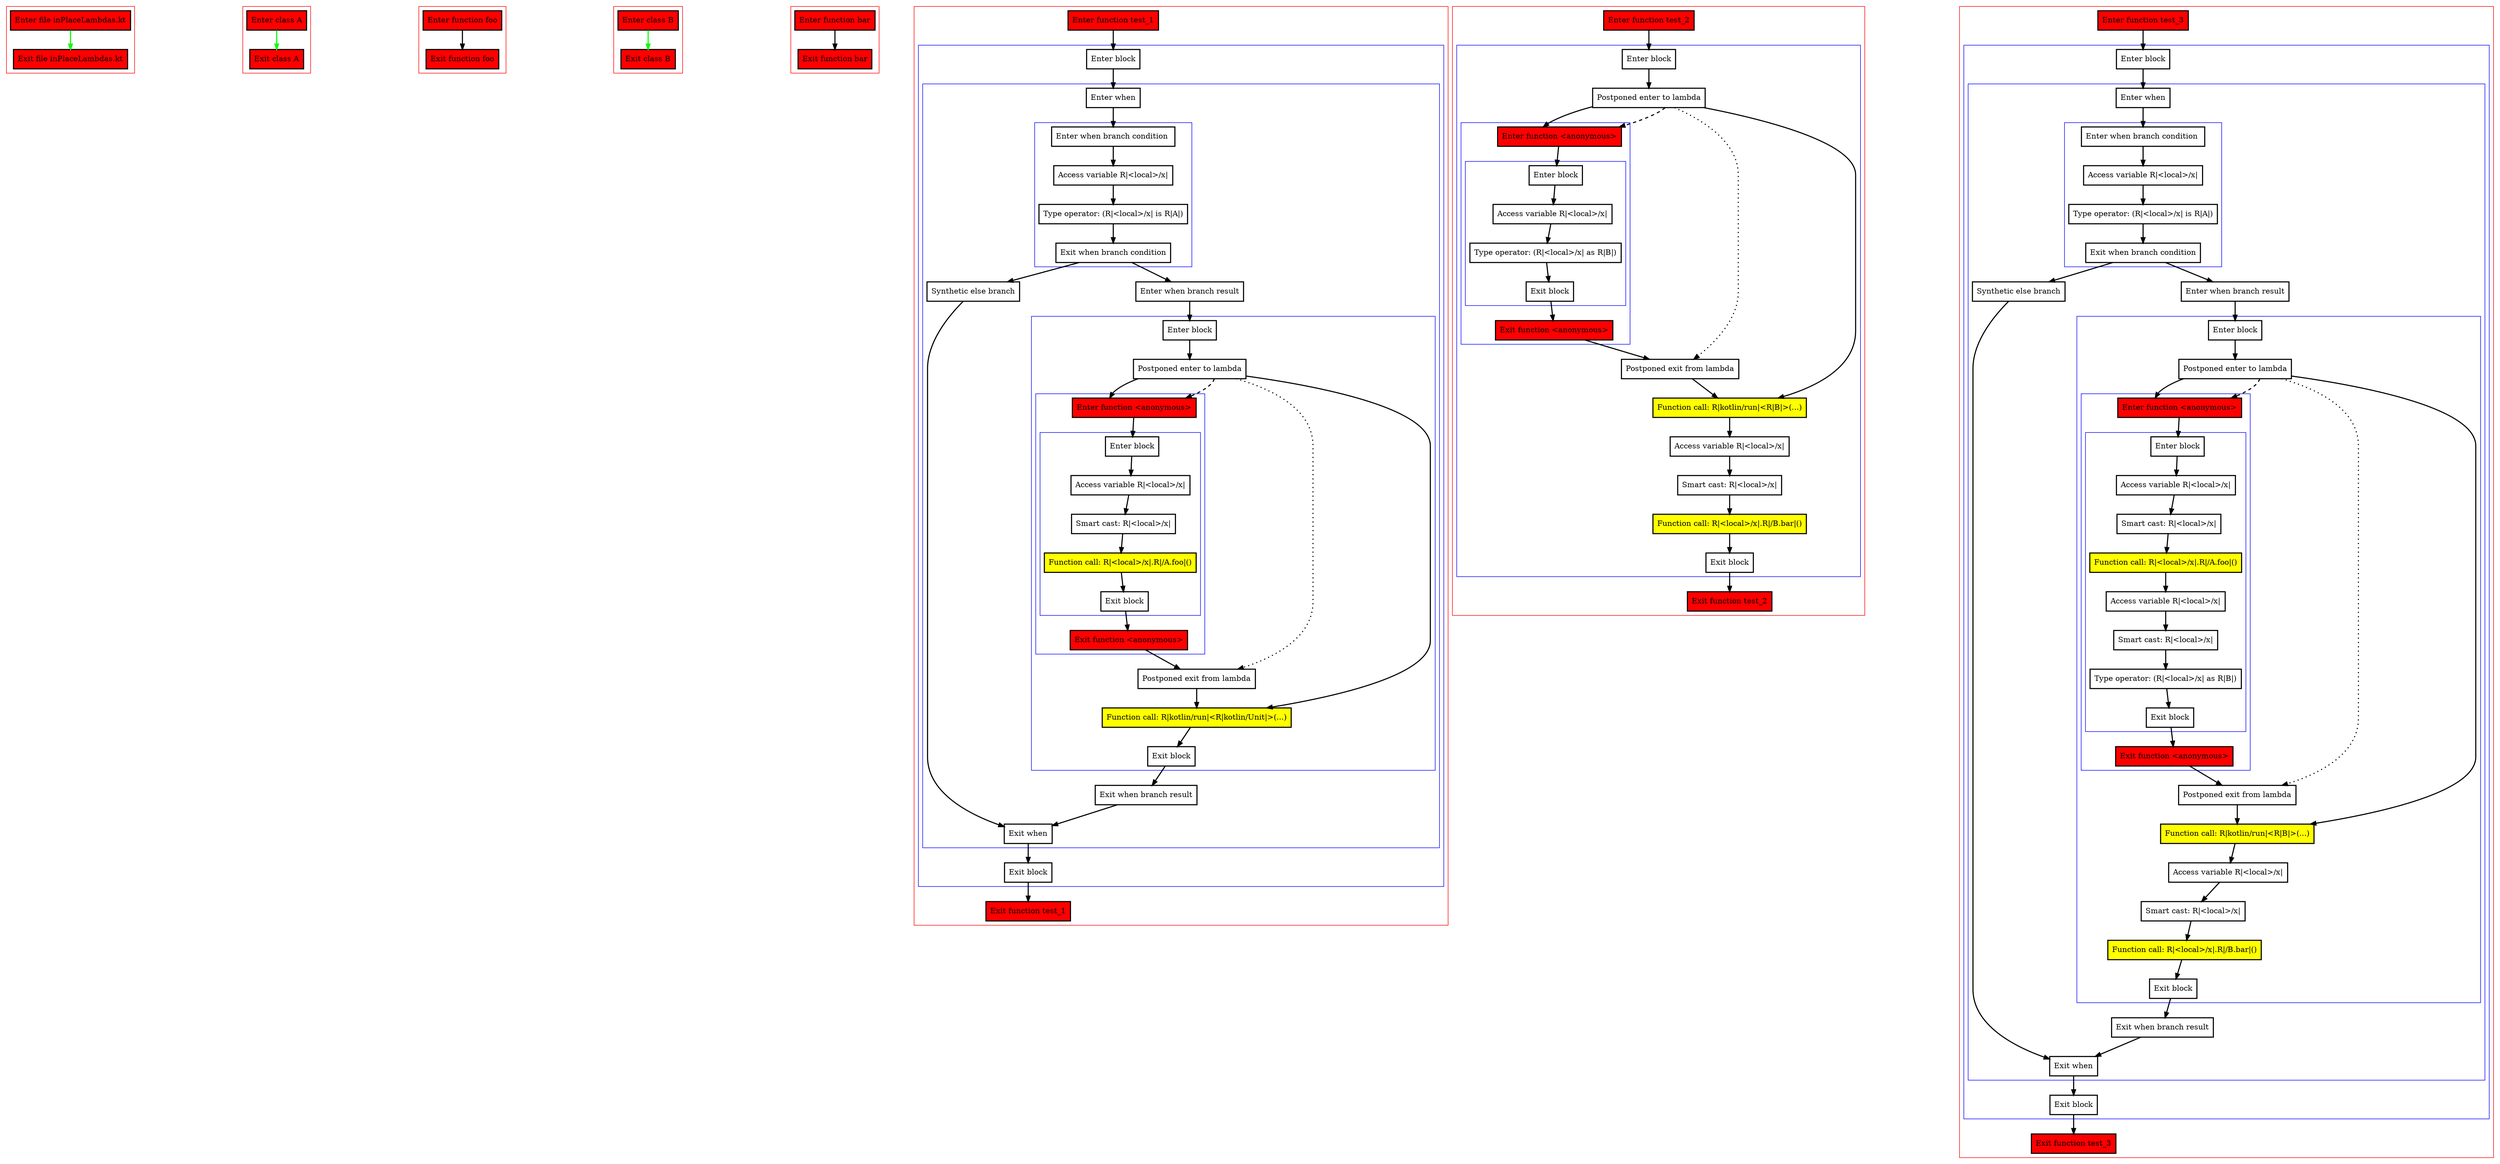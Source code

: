 digraph inPlaceLambdas_kt {
    graph [nodesep=3]
    node [shape=box penwidth=2]
    edge [penwidth=2]

    subgraph cluster_0 {
        color=red
        0 [label="Enter file inPlaceLambdas.kt" style="filled" fillcolor=red];
        1 [label="Exit file inPlaceLambdas.kt" style="filled" fillcolor=red];
    }
    0 -> {1} [color=green];

    subgraph cluster_1 {
        color=red
        2 [label="Enter class A" style="filled" fillcolor=red];
        3 [label="Exit class A" style="filled" fillcolor=red];
    }
    2 -> {3} [color=green];

    subgraph cluster_2 {
        color=red
        4 [label="Enter function foo" style="filled" fillcolor=red];
        5 [label="Exit function foo" style="filled" fillcolor=red];
    }
    4 -> {5};

    subgraph cluster_3 {
        color=red
        6 [label="Enter class B" style="filled" fillcolor=red];
        7 [label="Exit class B" style="filled" fillcolor=red];
    }
    6 -> {7} [color=green];

    subgraph cluster_4 {
        color=red
        8 [label="Enter function bar" style="filled" fillcolor=red];
        9 [label="Exit function bar" style="filled" fillcolor=red];
    }
    8 -> {9};

    subgraph cluster_5 {
        color=red
        10 [label="Enter function test_1" style="filled" fillcolor=red];
        subgraph cluster_6 {
            color=blue
            11 [label="Enter block"];
            subgraph cluster_7 {
                color=blue
                12 [label="Enter when"];
                subgraph cluster_8 {
                    color=blue
                    13 [label="Enter when branch condition "];
                    14 [label="Access variable R|<local>/x|"];
                    15 [label="Type operator: (R|<local>/x| is R|A|)"];
                    16 [label="Exit when branch condition"];
                }
                17 [label="Synthetic else branch"];
                18 [label="Enter when branch result"];
                subgraph cluster_9 {
                    color=blue
                    19 [label="Enter block"];
                    20 [label="Postponed enter to lambda"];
                    subgraph cluster_10 {
                        color=blue
                        21 [label="Enter function <anonymous>" style="filled" fillcolor=red];
                        subgraph cluster_11 {
                            color=blue
                            22 [label="Enter block"];
                            23 [label="Access variable R|<local>/x|"];
                            24 [label="Smart cast: R|<local>/x|"];
                            25 [label="Function call: R|<local>/x|.R|/A.foo|()" style="filled" fillcolor=yellow];
                            26 [label="Exit block"];
                        }
                        27 [label="Exit function <anonymous>" style="filled" fillcolor=red];
                    }
                    28 [label="Postponed exit from lambda"];
                    29 [label="Function call: R|kotlin/run|<R|kotlin/Unit|>(...)" style="filled" fillcolor=yellow];
                    30 [label="Exit block"];
                }
                31 [label="Exit when branch result"];
                32 [label="Exit when"];
            }
            33 [label="Exit block"];
        }
        34 [label="Exit function test_1" style="filled" fillcolor=red];
    }
    10 -> {11};
    11 -> {12};
    12 -> {13};
    13 -> {14};
    14 -> {15};
    15 -> {16};
    16 -> {17 18};
    17 -> {32};
    18 -> {19};
    19 -> {20};
    20 -> {21 29};
    20 -> {28} [style=dotted];
    20 -> {21} [style=dashed];
    21 -> {22};
    22 -> {23};
    23 -> {24};
    24 -> {25};
    25 -> {26};
    26 -> {27};
    27 -> {28};
    28 -> {29};
    29 -> {30};
    30 -> {31};
    31 -> {32};
    32 -> {33};
    33 -> {34};

    subgraph cluster_12 {
        color=red
        35 [label="Enter function test_2" style="filled" fillcolor=red];
        subgraph cluster_13 {
            color=blue
            36 [label="Enter block"];
            37 [label="Postponed enter to lambda"];
            subgraph cluster_14 {
                color=blue
                38 [label="Enter function <anonymous>" style="filled" fillcolor=red];
                subgraph cluster_15 {
                    color=blue
                    39 [label="Enter block"];
                    40 [label="Access variable R|<local>/x|"];
                    41 [label="Type operator: (R|<local>/x| as R|B|)"];
                    42 [label="Exit block"];
                }
                43 [label="Exit function <anonymous>" style="filled" fillcolor=red];
            }
            44 [label="Postponed exit from lambda"];
            45 [label="Function call: R|kotlin/run|<R|B|>(...)" style="filled" fillcolor=yellow];
            46 [label="Access variable R|<local>/x|"];
            47 [label="Smart cast: R|<local>/x|"];
            48 [label="Function call: R|<local>/x|.R|/B.bar|()" style="filled" fillcolor=yellow];
            49 [label="Exit block"];
        }
        50 [label="Exit function test_2" style="filled" fillcolor=red];
    }
    35 -> {36};
    36 -> {37};
    37 -> {38 45};
    37 -> {44} [style=dotted];
    37 -> {38} [style=dashed];
    38 -> {39};
    39 -> {40};
    40 -> {41};
    41 -> {42};
    42 -> {43};
    43 -> {44};
    44 -> {45};
    45 -> {46};
    46 -> {47};
    47 -> {48};
    48 -> {49};
    49 -> {50};

    subgraph cluster_16 {
        color=red
        51 [label="Enter function test_3" style="filled" fillcolor=red];
        subgraph cluster_17 {
            color=blue
            52 [label="Enter block"];
            subgraph cluster_18 {
                color=blue
                53 [label="Enter when"];
                subgraph cluster_19 {
                    color=blue
                    54 [label="Enter when branch condition "];
                    55 [label="Access variable R|<local>/x|"];
                    56 [label="Type operator: (R|<local>/x| is R|A|)"];
                    57 [label="Exit when branch condition"];
                }
                58 [label="Synthetic else branch"];
                59 [label="Enter when branch result"];
                subgraph cluster_20 {
                    color=blue
                    60 [label="Enter block"];
                    61 [label="Postponed enter to lambda"];
                    subgraph cluster_21 {
                        color=blue
                        62 [label="Enter function <anonymous>" style="filled" fillcolor=red];
                        subgraph cluster_22 {
                            color=blue
                            63 [label="Enter block"];
                            64 [label="Access variable R|<local>/x|"];
                            65 [label="Smart cast: R|<local>/x|"];
                            66 [label="Function call: R|<local>/x|.R|/A.foo|()" style="filled" fillcolor=yellow];
                            67 [label="Access variable R|<local>/x|"];
                            68 [label="Smart cast: R|<local>/x|"];
                            69 [label="Type operator: (R|<local>/x| as R|B|)"];
                            70 [label="Exit block"];
                        }
                        71 [label="Exit function <anonymous>" style="filled" fillcolor=red];
                    }
                    72 [label="Postponed exit from lambda"];
                    73 [label="Function call: R|kotlin/run|<R|B|>(...)" style="filled" fillcolor=yellow];
                    74 [label="Access variable R|<local>/x|"];
                    75 [label="Smart cast: R|<local>/x|"];
                    76 [label="Function call: R|<local>/x|.R|/B.bar|()" style="filled" fillcolor=yellow];
                    77 [label="Exit block"];
                }
                78 [label="Exit when branch result"];
                79 [label="Exit when"];
            }
            80 [label="Exit block"];
        }
        81 [label="Exit function test_3" style="filled" fillcolor=red];
    }
    51 -> {52};
    52 -> {53};
    53 -> {54};
    54 -> {55};
    55 -> {56};
    56 -> {57};
    57 -> {58 59};
    58 -> {79};
    59 -> {60};
    60 -> {61};
    61 -> {62 73};
    61 -> {72} [style=dotted];
    61 -> {62} [style=dashed];
    62 -> {63};
    63 -> {64};
    64 -> {65};
    65 -> {66};
    66 -> {67};
    67 -> {68};
    68 -> {69};
    69 -> {70};
    70 -> {71};
    71 -> {72};
    72 -> {73};
    73 -> {74};
    74 -> {75};
    75 -> {76};
    76 -> {77};
    77 -> {78};
    78 -> {79};
    79 -> {80};
    80 -> {81};

}
